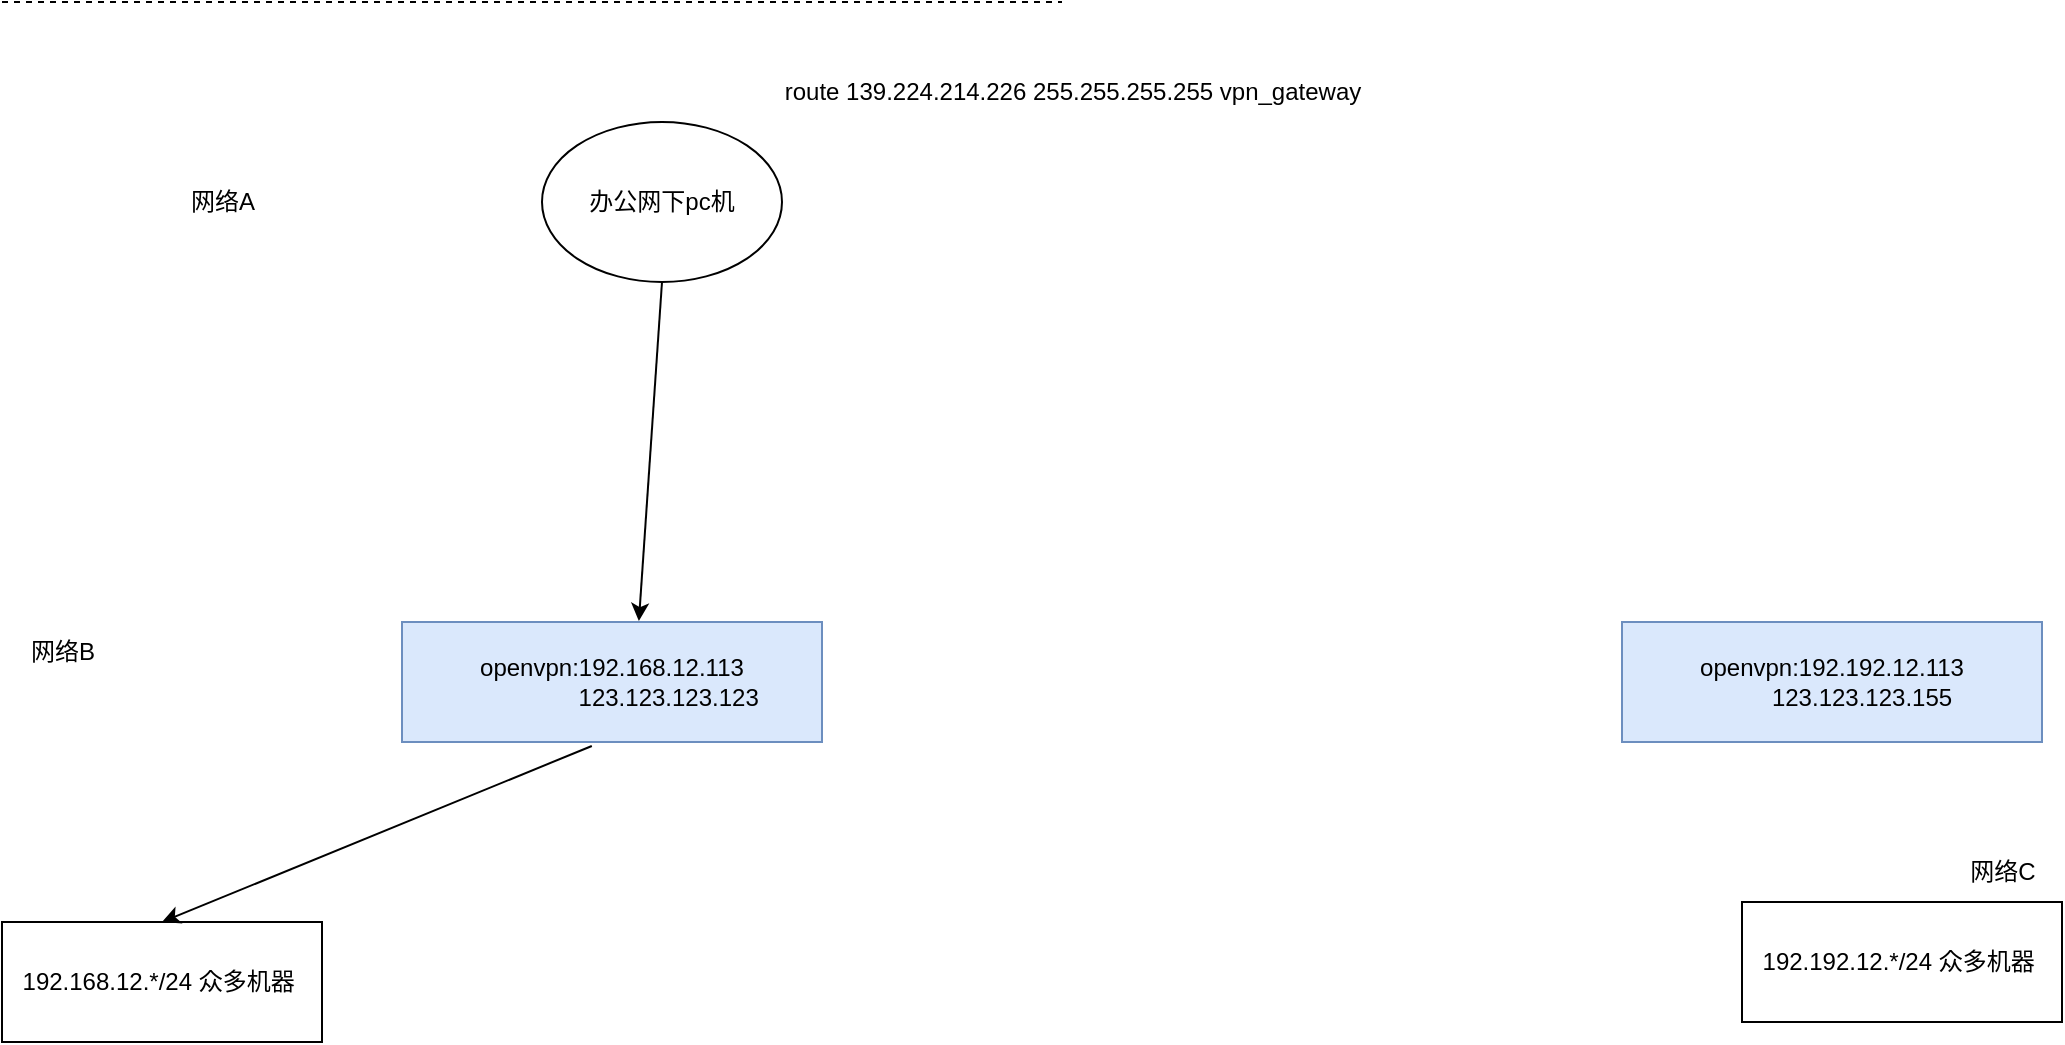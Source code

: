 <mxfile version="21.6.8" type="github">
  <diagram name="第 1 页" id="VXVUnhYRUdE7yQb651BT">
    <mxGraphModel dx="1434" dy="750" grid="1" gridSize="10" guides="1" tooltips="1" connect="1" arrows="1" fold="1" page="1" pageScale="1" pageWidth="827" pageHeight="1169" math="0" shadow="0">
      <root>
        <mxCell id="0" />
        <mxCell id="1" parent="0" />
        <mxCell id="f7mQdjlpUvdxf11fPVCJ-1" value="openvpn:192.168.12.113&lt;br&gt;&lt;span style=&quot;white-space: pre;&quot;&gt;&#x9;&lt;/span&gt;&lt;span style=&quot;white-space: pre;&quot;&gt;&#x9;&lt;/span&gt;&amp;nbsp;123.123.123.123" style="rounded=0;whiteSpace=wrap;html=1;fillColor=#dae8fc;strokeColor=#6c8ebf;" parent="1" vertex="1">
          <mxGeometry x="250" y="360" width="210" height="60" as="geometry" />
        </mxCell>
        <mxCell id="f7mQdjlpUvdxf11fPVCJ-2" value="办公网下pc机" style="ellipse;whiteSpace=wrap;html=1;" parent="1" vertex="1">
          <mxGeometry x="320" y="110" width="120" height="80" as="geometry" />
        </mxCell>
        <mxCell id="f7mQdjlpUvdxf11fPVCJ-3" value="192.168.12.*/24 众多机器&amp;nbsp;" style="rounded=0;whiteSpace=wrap;html=1;" parent="1" vertex="1">
          <mxGeometry x="50" y="510" width="160" height="60" as="geometry" />
        </mxCell>
        <mxCell id="f7mQdjlpUvdxf11fPVCJ-5" value="" style="endArrow=classic;html=1;rounded=0;entryX=0.564;entryY=-0.008;entryDx=0;entryDy=0;entryPerimeter=0;exitX=0.5;exitY=1;exitDx=0;exitDy=0;" parent="1" source="f7mQdjlpUvdxf11fPVCJ-2" target="f7mQdjlpUvdxf11fPVCJ-1" edge="1">
          <mxGeometry width="50" height="50" relative="1" as="geometry">
            <mxPoint x="388.634" y="192.016" as="sourcePoint" />
            <mxPoint x="341.37" y="330" as="targetPoint" />
          </mxGeometry>
        </mxCell>
        <mxCell id="f7mQdjlpUvdxf11fPVCJ-6" value="" style="endArrow=none;dashed=1;html=1;rounded=0;" parent="1" edge="1">
          <mxGeometry width="50" height="50" relative="1" as="geometry">
            <mxPoint x="50" y="50" as="sourcePoint" />
            <mxPoint x="580" y="50" as="targetPoint" />
            <Array as="points">
              <mxPoint x="400" y="50" />
            </Array>
          </mxGeometry>
        </mxCell>
        <mxCell id="f7mQdjlpUvdxf11fPVCJ-7" value="网络A" style="text;html=1;align=center;verticalAlign=middle;resizable=0;points=[];autosize=1;strokeColor=none;fillColor=none;" parent="1" vertex="1">
          <mxGeometry x="130" y="135" width="60" height="30" as="geometry" />
        </mxCell>
        <mxCell id="f7mQdjlpUvdxf11fPVCJ-8" value="网络B" style="text;html=1;align=center;verticalAlign=middle;resizable=0;points=[];autosize=1;strokeColor=none;fillColor=none;" parent="1" vertex="1">
          <mxGeometry x="50" y="360" width="60" height="30" as="geometry" />
        </mxCell>
        <mxCell id="f7mQdjlpUvdxf11fPVCJ-9" value="网络C" style="text;html=1;align=center;verticalAlign=middle;resizable=0;points=[];autosize=1;strokeColor=none;fillColor=none;" parent="1" vertex="1">
          <mxGeometry x="1020" y="470" width="60" height="30" as="geometry" />
        </mxCell>
        <mxCell id="f7mQdjlpUvdxf11fPVCJ-10" value="" style="endArrow=classic;html=1;rounded=0;entryX=0.5;entryY=0;entryDx=0;entryDy=0;exitX=0.452;exitY=1.033;exitDx=0;exitDy=0;exitPerimeter=0;" parent="1" source="f7mQdjlpUvdxf11fPVCJ-1" target="f7mQdjlpUvdxf11fPVCJ-3" edge="1">
          <mxGeometry width="50" height="50" relative="1" as="geometry">
            <mxPoint x="440" y="410" as="sourcePoint" />
            <mxPoint x="490" y="360" as="targetPoint" />
          </mxGeometry>
        </mxCell>
        <mxCell id="f7mQdjlpUvdxf11fPVCJ-12" value="route&amp;nbsp;139.224.214.226&amp;nbsp;255.255.255.255 vpn_gateway" style="text;html=1;align=center;verticalAlign=middle;resizable=0;points=[];autosize=1;strokeColor=none;fillColor=none;" parent="1" vertex="1">
          <mxGeometry x="430" y="80" width="310" height="30" as="geometry" />
        </mxCell>
        <mxCell id="mjHyy5gAUyUqnOkUDgbX-1" value="openvpn:192.192.12.113&lt;br&gt;&lt;span style=&quot;&quot;&gt;&lt;span style=&quot;white-space: pre;&quot;&gt;&amp;nbsp;&amp;nbsp;&amp;nbsp;&amp;nbsp;&lt;/span&gt;&lt;/span&gt;&lt;span style=&quot;&quot;&gt;&lt;span style=&quot;white-space: pre;&quot;&gt;&amp;nbsp;&amp;nbsp;&amp;nbsp;&amp;nbsp;&lt;/span&gt;&lt;/span&gt;&amp;nbsp;123.123.123.155" style="rounded=0;whiteSpace=wrap;html=1;fillColor=#dae8fc;strokeColor=#6c8ebf;" vertex="1" parent="1">
          <mxGeometry x="860" y="360" width="210" height="60" as="geometry" />
        </mxCell>
        <mxCell id="mjHyy5gAUyUqnOkUDgbX-2" value="192.192.12.*/24 众多机器&amp;nbsp;" style="rounded=0;whiteSpace=wrap;html=1;" vertex="1" parent="1">
          <mxGeometry x="920" y="500" width="160" height="60" as="geometry" />
        </mxCell>
      </root>
    </mxGraphModel>
  </diagram>
</mxfile>
